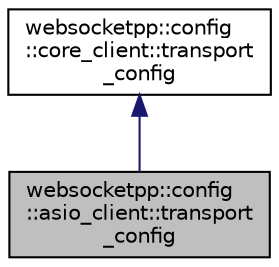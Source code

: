 digraph "websocketpp::config::asio_client::transport_config"
{
  edge [fontname="Helvetica",fontsize="10",labelfontname="Helvetica",labelfontsize="10"];
  node [fontname="Helvetica",fontsize="10",shape=record];
  Node2 [label="websocketpp::config\l::asio_client::transport\l_config",height=0.2,width=0.4,color="black", fillcolor="grey75", style="filled", fontcolor="black"];
  Node3 -> Node2 [dir="back",color="midnightblue",fontsize="10",style="solid"];
  Node3 [label="websocketpp::config\l::core_client::transport\l_config",height=0.2,width=0.4,color="black", fillcolor="white", style="filled",URL="$structwebsocketpp_1_1config_1_1core__client_1_1transport__config.html"];
}
